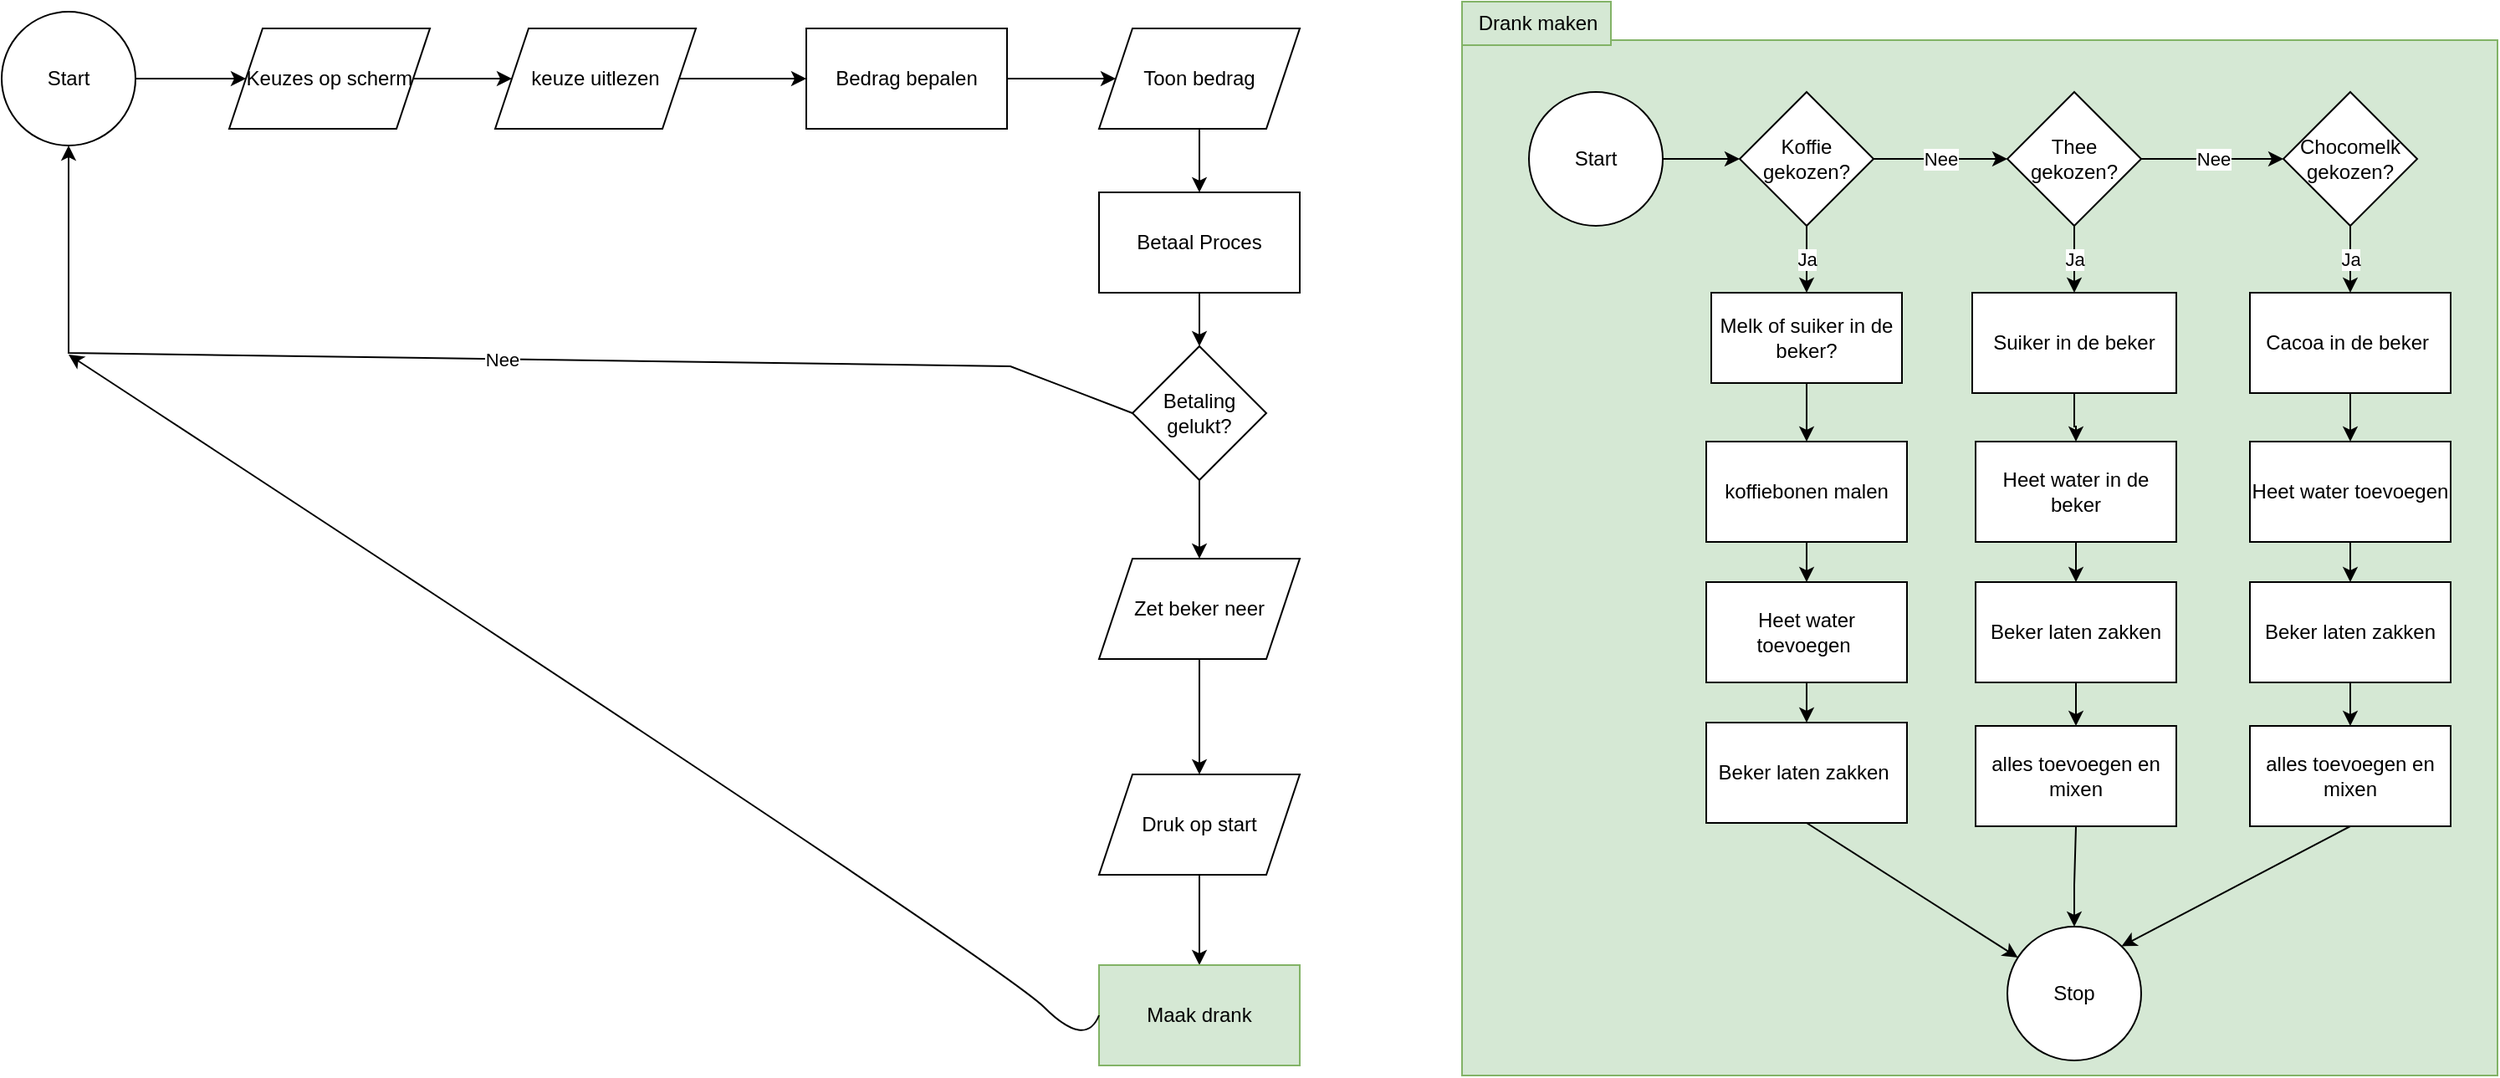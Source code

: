 <mxfile version="20.2.8" type="device"><diagram id="GHEAENdA6-6Wj04BVRoV" name="Pagina-1"><mxGraphModel dx="1384" dy="2024" grid="0" gridSize="10" guides="1" tooltips="1" connect="1" arrows="1" fold="1" page="1" pageScale="1" pageWidth="827" pageHeight="1169" math="0" shadow="0"><root><mxCell id="0"/><mxCell id="1" parent="0"/><mxCell id="RUhXePt7Ir72bim55wlL-6" value="" style="edgeStyle=orthogonalEdgeStyle;rounded=0;orthogonalLoop=1;jettySize=auto;html=1;" edge="1" parent="1" source="RUhXePt7Ir72bim55wlL-1" target="RUhXePt7Ir72bim55wlL-4"><mxGeometry relative="1" as="geometry"/></mxCell><mxCell id="RUhXePt7Ir72bim55wlL-1" value="Start" style="ellipse;whiteSpace=wrap;html=1;aspect=fixed;" vertex="1" parent="1"><mxGeometry x="88" y="-1126" width="80" height="80" as="geometry"/></mxCell><mxCell id="RUhXePt7Ir72bim55wlL-10" value="" style="edgeStyle=orthogonalEdgeStyle;rounded=0;orthogonalLoop=1;jettySize=auto;html=1;" edge="1" parent="1" source="RUhXePt7Ir72bim55wlL-4" target="RUhXePt7Ir72bim55wlL-9"><mxGeometry relative="1" as="geometry"/></mxCell><mxCell id="RUhXePt7Ir72bim55wlL-4" value="Keuzes op scherm" style="shape=parallelogram;perimeter=parallelogramPerimeter;whiteSpace=wrap;html=1;fixedSize=1;" vertex="1" parent="1"><mxGeometry x="224" y="-1116" width="120" height="60" as="geometry"/></mxCell><mxCell id="RUhXePt7Ir72bim55wlL-12" value="" style="edgeStyle=orthogonalEdgeStyle;rounded=0;orthogonalLoop=1;jettySize=auto;html=1;" edge="1" parent="1" source="RUhXePt7Ir72bim55wlL-9" target="RUhXePt7Ir72bim55wlL-11"><mxGeometry relative="1" as="geometry"/></mxCell><mxCell id="RUhXePt7Ir72bim55wlL-9" value="keuze uitlezen" style="shape=parallelogram;perimeter=parallelogramPerimeter;whiteSpace=wrap;html=1;fixedSize=1;" vertex="1" parent="1"><mxGeometry x="383" y="-1116" width="120" height="60" as="geometry"/></mxCell><mxCell id="RUhXePt7Ir72bim55wlL-15" value="" style="edgeStyle=orthogonalEdgeStyle;rounded=0;orthogonalLoop=1;jettySize=auto;html=1;" edge="1" parent="1" source="RUhXePt7Ir72bim55wlL-11" target="RUhXePt7Ir72bim55wlL-14"><mxGeometry relative="1" as="geometry"/></mxCell><mxCell id="RUhXePt7Ir72bim55wlL-11" value="Bedrag bepalen" style="rounded=0;whiteSpace=wrap;html=1;" vertex="1" parent="1"><mxGeometry x="569" y="-1116" width="120" height="60" as="geometry"/></mxCell><mxCell id="RUhXePt7Ir72bim55wlL-17" value="" style="edgeStyle=orthogonalEdgeStyle;rounded=0;orthogonalLoop=1;jettySize=auto;html=1;" edge="1" parent="1" source="RUhXePt7Ir72bim55wlL-14" target="RUhXePt7Ir72bim55wlL-16"><mxGeometry relative="1" as="geometry"/></mxCell><mxCell id="RUhXePt7Ir72bim55wlL-14" value="Toon bedrag" style="shape=parallelogram;perimeter=parallelogramPerimeter;whiteSpace=wrap;html=1;fixedSize=1;" vertex="1" parent="1"><mxGeometry x="744" y="-1116" width="120" height="60" as="geometry"/></mxCell><mxCell id="RUhXePt7Ir72bim55wlL-19" value="" style="edgeStyle=orthogonalEdgeStyle;rounded=0;orthogonalLoop=1;jettySize=auto;html=1;" edge="1" parent="1" source="RUhXePt7Ir72bim55wlL-16" target="RUhXePt7Ir72bim55wlL-18"><mxGeometry relative="1" as="geometry"/></mxCell><mxCell id="RUhXePt7Ir72bim55wlL-16" value="Betaal Proces" style="rounded=0;whiteSpace=wrap;html=1;" vertex="1" parent="1"><mxGeometry x="744" y="-1018" width="120" height="60" as="geometry"/></mxCell><mxCell id="RUhXePt7Ir72bim55wlL-26" value="" style="edgeStyle=orthogonalEdgeStyle;rounded=0;orthogonalLoop=1;jettySize=auto;html=1;" edge="1" parent="1" source="RUhXePt7Ir72bim55wlL-18" target="RUhXePt7Ir72bim55wlL-25"><mxGeometry relative="1" as="geometry"/></mxCell><mxCell id="RUhXePt7Ir72bim55wlL-18" value="Betaling gelukt?" style="rhombus;whiteSpace=wrap;html=1;" vertex="1" parent="1"><mxGeometry x="764" y="-926" width="80" height="80" as="geometry"/></mxCell><mxCell id="RUhXePt7Ir72bim55wlL-21" value="Nee" style="endArrow=classic;html=1;rounded=0;exitX=0;exitY=0.5;exitDx=0;exitDy=0;entryX=0.5;entryY=1;entryDx=0;entryDy=0;" edge="1" parent="1" source="RUhXePt7Ir72bim55wlL-18" target="RUhXePt7Ir72bim55wlL-1"><mxGeometry width="50" height="50" relative="1" as="geometry"><mxPoint x="497" y="-1000" as="sourcePoint"/><mxPoint x="134" y="-953" as="targetPoint"/><Array as="points"><mxPoint x="691" y="-914"/><mxPoint x="128" y="-922"/></Array></mxGeometry></mxCell><mxCell id="RUhXePt7Ir72bim55wlL-28" value="" style="edgeStyle=orthogonalEdgeStyle;rounded=0;orthogonalLoop=1;jettySize=auto;html=1;" edge="1" parent="1" source="RUhXePt7Ir72bim55wlL-25" target="RUhXePt7Ir72bim55wlL-27"><mxGeometry relative="1" as="geometry"/></mxCell><mxCell id="RUhXePt7Ir72bim55wlL-25" value="Zet beker neer" style="shape=parallelogram;perimeter=parallelogramPerimeter;whiteSpace=wrap;html=1;fixedSize=1;" vertex="1" parent="1"><mxGeometry x="744" y="-799" width="120" height="60" as="geometry"/></mxCell><mxCell id="RUhXePt7Ir72bim55wlL-30" value="" style="edgeStyle=orthogonalEdgeStyle;rounded=0;orthogonalLoop=1;jettySize=auto;html=1;" edge="1" parent="1" source="RUhXePt7Ir72bim55wlL-27" target="RUhXePt7Ir72bim55wlL-29"><mxGeometry relative="1" as="geometry"/></mxCell><mxCell id="RUhXePt7Ir72bim55wlL-27" value="Druk op start" style="shape=parallelogram;perimeter=parallelogramPerimeter;whiteSpace=wrap;html=1;fixedSize=1;" vertex="1" parent="1"><mxGeometry x="744" y="-670" width="120" height="60" as="geometry"/></mxCell><mxCell id="RUhXePt7Ir72bim55wlL-29" value="Maak drank" style="rounded=0;whiteSpace=wrap;html=1;fillColor=#d5e8d4;strokeColor=#82b366;" vertex="1" parent="1"><mxGeometry x="744" y="-556" width="120" height="60" as="geometry"/></mxCell><mxCell id="RUhXePt7Ir72bim55wlL-31" value="" style="curved=1;endArrow=classic;html=1;rounded=0;exitX=0;exitY=0.5;exitDx=0;exitDy=0;" edge="1" parent="1" source="RUhXePt7Ir72bim55wlL-29"><mxGeometry width="50" height="50" relative="1" as="geometry"><mxPoint x="686" y="-506" as="sourcePoint"/><mxPoint x="128" y="-921" as="targetPoint"/><Array as="points"><mxPoint x="736" y="-506"/><mxPoint x="686" y="-556"/></Array></mxGeometry></mxCell><mxCell id="RUhXePt7Ir72bim55wlL-34" value="" style="whiteSpace=wrap;html=1;aspect=fixed;fillColor=#d5e8d4;strokeColor=#82b366;" vertex="1" parent="1"><mxGeometry x="961" y="-1109" width="619" height="619" as="geometry"/></mxCell><mxCell id="RUhXePt7Ir72bim55wlL-38" value="" style="edgeStyle=orthogonalEdgeStyle;rounded=0;orthogonalLoop=1;jettySize=auto;html=1;" edge="1" parent="1" source="RUhXePt7Ir72bim55wlL-36" target="RUhXePt7Ir72bim55wlL-37"><mxGeometry relative="1" as="geometry"/></mxCell><mxCell id="RUhXePt7Ir72bim55wlL-36" value="Start" style="ellipse;whiteSpace=wrap;html=1;aspect=fixed;" vertex="1" parent="1"><mxGeometry x="1001" y="-1078" width="80" height="80" as="geometry"/></mxCell><mxCell id="RUhXePt7Ir72bim55wlL-41" value="Nee" style="edgeStyle=orthogonalEdgeStyle;rounded=0;orthogonalLoop=1;jettySize=auto;html=1;" edge="1" parent="1" source="RUhXePt7Ir72bim55wlL-37" target="RUhXePt7Ir72bim55wlL-40"><mxGeometry relative="1" as="geometry"><Array as="points"><mxPoint x="1241" y="-1038"/><mxPoint x="1241" y="-1038"/></Array></mxGeometry></mxCell><mxCell id="RUhXePt7Ir72bim55wlL-45" value="Ja" style="edgeStyle=orthogonalEdgeStyle;rounded=0;orthogonalLoop=1;jettySize=auto;html=1;" edge="1" parent="1" source="RUhXePt7Ir72bim55wlL-37" target="RUhXePt7Ir72bim55wlL-44"><mxGeometry relative="1" as="geometry"/></mxCell><mxCell id="RUhXePt7Ir72bim55wlL-37" value="Koffie gekozen?" style="rhombus;whiteSpace=wrap;html=1;" vertex="1" parent="1"><mxGeometry x="1127" y="-1078" width="80" height="80" as="geometry"/></mxCell><mxCell id="RUhXePt7Ir72bim55wlL-39" value="Drank maken" style="text;html=1;align=center;verticalAlign=middle;resizable=0;points=[];autosize=1;strokeColor=#82b366;fillColor=#d5e8d4;" vertex="1" parent="1"><mxGeometry x="961" y="-1132" width="89" height="26" as="geometry"/></mxCell><mxCell id="RUhXePt7Ir72bim55wlL-43" value="Nee" style="edgeStyle=orthogonalEdgeStyle;rounded=0;orthogonalLoop=1;jettySize=auto;html=1;" edge="1" parent="1" source="RUhXePt7Ir72bim55wlL-40" target="RUhXePt7Ir72bim55wlL-42"><mxGeometry relative="1" as="geometry"/></mxCell><mxCell id="RUhXePt7Ir72bim55wlL-47" value="Ja" style="edgeStyle=orthogonalEdgeStyle;rounded=0;orthogonalLoop=1;jettySize=auto;html=1;" edge="1" parent="1" source="RUhXePt7Ir72bim55wlL-40" target="RUhXePt7Ir72bim55wlL-46"><mxGeometry relative="1" as="geometry"/></mxCell><mxCell id="RUhXePt7Ir72bim55wlL-40" value="Thee gekozen?" style="rhombus;whiteSpace=wrap;html=1;" vertex="1" parent="1"><mxGeometry x="1287" y="-1078" width="80" height="80" as="geometry"/></mxCell><mxCell id="RUhXePt7Ir72bim55wlL-52" value="Ja" style="edgeStyle=orthogonalEdgeStyle;rounded=0;orthogonalLoop=1;jettySize=auto;html=1;" edge="1" parent="1" source="RUhXePt7Ir72bim55wlL-42" target="RUhXePt7Ir72bim55wlL-51"><mxGeometry relative="1" as="geometry"/></mxCell><mxCell id="RUhXePt7Ir72bim55wlL-42" value="Chocomelk gekozen?" style="rhombus;whiteSpace=wrap;html=1;" vertex="1" parent="1"><mxGeometry x="1452" y="-1078" width="80" height="80" as="geometry"/></mxCell><mxCell id="RUhXePt7Ir72bim55wlL-54" value="" style="edgeStyle=orthogonalEdgeStyle;rounded=0;orthogonalLoop=1;jettySize=auto;html=1;" edge="1" parent="1" source="RUhXePt7Ir72bim55wlL-44" target="RUhXePt7Ir72bim55wlL-53"><mxGeometry relative="1" as="geometry"/></mxCell><mxCell id="RUhXePt7Ir72bim55wlL-44" value="Melk of suiker in de beker?" style="rounded=0;whiteSpace=wrap;html=1;" vertex="1" parent="1"><mxGeometry x="1110" y="-958" width="114" height="54" as="geometry"/></mxCell><mxCell id="RUhXePt7Ir72bim55wlL-57" value="" style="edgeStyle=orthogonalEdgeStyle;rounded=0;orthogonalLoop=1;jettySize=auto;html=1;" edge="1" parent="1" source="RUhXePt7Ir72bim55wlL-46" target="RUhXePt7Ir72bim55wlL-56"><mxGeometry relative="1" as="geometry"/></mxCell><mxCell id="RUhXePt7Ir72bim55wlL-46" value="Suiker in de beker" style="rounded=0;whiteSpace=wrap;html=1;" vertex="1" parent="1"><mxGeometry x="1266" y="-958" width="122" height="60" as="geometry"/></mxCell><mxCell id="RUhXePt7Ir72bim55wlL-59" value="" style="edgeStyle=orthogonalEdgeStyle;rounded=0;orthogonalLoop=1;jettySize=auto;html=1;" edge="1" parent="1" source="RUhXePt7Ir72bim55wlL-51" target="RUhXePt7Ir72bim55wlL-58"><mxGeometry relative="1" as="geometry"/></mxCell><mxCell id="RUhXePt7Ir72bim55wlL-51" value="Cacoa in de beker&amp;nbsp;" style="rounded=0;whiteSpace=wrap;html=1;" vertex="1" parent="1"><mxGeometry x="1432" y="-958" width="120" height="60" as="geometry"/></mxCell><mxCell id="RUhXePt7Ir72bim55wlL-61" value="" style="edgeStyle=orthogonalEdgeStyle;rounded=0;orthogonalLoop=1;jettySize=auto;html=1;" edge="1" parent="1" source="RUhXePt7Ir72bim55wlL-53" target="RUhXePt7Ir72bim55wlL-60"><mxGeometry relative="1" as="geometry"/></mxCell><mxCell id="RUhXePt7Ir72bim55wlL-53" value="koffiebonen malen" style="rounded=0;whiteSpace=wrap;html=1;" vertex="1" parent="1"><mxGeometry x="1107" y="-869" width="120" height="60" as="geometry"/></mxCell><mxCell id="RUhXePt7Ir72bim55wlL-65" value="" style="edgeStyle=orthogonalEdgeStyle;rounded=0;orthogonalLoop=1;jettySize=auto;html=1;" edge="1" parent="1" source="RUhXePt7Ir72bim55wlL-56" target="RUhXePt7Ir72bim55wlL-64"><mxGeometry relative="1" as="geometry"/></mxCell><mxCell id="RUhXePt7Ir72bim55wlL-56" value="Heet water in de beker" style="rounded=0;whiteSpace=wrap;html=1;" vertex="1" parent="1"><mxGeometry x="1268" y="-869" width="120" height="60" as="geometry"/></mxCell><mxCell id="RUhXePt7Ir72bim55wlL-63" value="" style="edgeStyle=orthogonalEdgeStyle;rounded=0;orthogonalLoop=1;jettySize=auto;html=1;" edge="1" parent="1" source="RUhXePt7Ir72bim55wlL-58" target="RUhXePt7Ir72bim55wlL-62"><mxGeometry relative="1" as="geometry"/></mxCell><mxCell id="RUhXePt7Ir72bim55wlL-58" value="Heet water toevoegen" style="rounded=0;whiteSpace=wrap;html=1;" vertex="1" parent="1"><mxGeometry x="1432" y="-869" width="120" height="60" as="geometry"/></mxCell><mxCell id="RUhXePt7Ir72bim55wlL-67" value="" style="edgeStyle=orthogonalEdgeStyle;rounded=0;orthogonalLoop=1;jettySize=auto;html=1;" edge="1" parent="1" source="RUhXePt7Ir72bim55wlL-60" target="RUhXePt7Ir72bim55wlL-66"><mxGeometry relative="1" as="geometry"/></mxCell><mxCell id="RUhXePt7Ir72bim55wlL-60" value="Heet water toevoegen&amp;nbsp;" style="whiteSpace=wrap;html=1;rounded=0;" vertex="1" parent="1"><mxGeometry x="1107" y="-785" width="120" height="60" as="geometry"/></mxCell><mxCell id="RUhXePt7Ir72bim55wlL-71" value="" style="edgeStyle=orthogonalEdgeStyle;rounded=0;orthogonalLoop=1;jettySize=auto;html=1;" edge="1" parent="1" source="RUhXePt7Ir72bim55wlL-62" target="RUhXePt7Ir72bim55wlL-70"><mxGeometry relative="1" as="geometry"/></mxCell><mxCell id="RUhXePt7Ir72bim55wlL-62" value="&amp;nbsp;Beker laten zakken&amp;nbsp;" style="whiteSpace=wrap;html=1;rounded=0;" vertex="1" parent="1"><mxGeometry x="1432" y="-785" width="120" height="60" as="geometry"/></mxCell><mxCell id="RUhXePt7Ir72bim55wlL-69" value="" style="edgeStyle=orthogonalEdgeStyle;rounded=0;orthogonalLoop=1;jettySize=auto;html=1;" edge="1" parent="1" source="RUhXePt7Ir72bim55wlL-64" target="RUhXePt7Ir72bim55wlL-68"><mxGeometry relative="1" as="geometry"/></mxCell><mxCell id="RUhXePt7Ir72bim55wlL-64" value="Beker laten zakken" style="whiteSpace=wrap;html=1;rounded=0;" vertex="1" parent="1"><mxGeometry x="1268" y="-785" width="120" height="60" as="geometry"/></mxCell><mxCell id="RUhXePt7Ir72bim55wlL-66" value="Beker laten zakken&amp;nbsp;" style="whiteSpace=wrap;html=1;rounded=0;" vertex="1" parent="1"><mxGeometry x="1107" y="-701" width="120" height="60" as="geometry"/></mxCell><mxCell id="RUhXePt7Ir72bim55wlL-68" value="alles toevoegen en mixen" style="whiteSpace=wrap;html=1;rounded=0;" vertex="1" parent="1"><mxGeometry x="1268" y="-699" width="120" height="60" as="geometry"/></mxCell><mxCell id="RUhXePt7Ir72bim55wlL-70" value="alles toevoegen en mixen" style="whiteSpace=wrap;html=1;rounded=0;" vertex="1" parent="1"><mxGeometry x="1432" y="-699" width="120" height="60" as="geometry"/></mxCell><mxCell id="RUhXePt7Ir72bim55wlL-72" value="Stop" style="ellipse;whiteSpace=wrap;html=1;aspect=fixed;" vertex="1" parent="1"><mxGeometry x="1287" y="-579" width="80" height="80" as="geometry"/></mxCell><mxCell id="RUhXePt7Ir72bim55wlL-75" value="" style="endArrow=classic;html=1;rounded=0;exitX=0.5;exitY=1;exitDx=0;exitDy=0;" edge="1" parent="1" source="RUhXePt7Ir72bim55wlL-66" target="RUhXePt7Ir72bim55wlL-72"><mxGeometry width="50" height="50" relative="1" as="geometry"><mxPoint x="1031" y="-802" as="sourcePoint"/><mxPoint x="1081" y="-852" as="targetPoint"/><Array as="points"/></mxGeometry></mxCell><mxCell id="RUhXePt7Ir72bim55wlL-76" value="" style="endArrow=classic;html=1;rounded=0;entryX=0.5;entryY=0;entryDx=0;entryDy=0;exitX=0.5;exitY=1;exitDx=0;exitDy=0;" edge="1" parent="1" source="RUhXePt7Ir72bim55wlL-68" target="RUhXePt7Ir72bim55wlL-72"><mxGeometry width="50" height="50" relative="1" as="geometry"><mxPoint x="1031" y="-802" as="sourcePoint"/><mxPoint x="1081" y="-852" as="targetPoint"/><Array as="points"><mxPoint x="1327" y="-604"/></Array></mxGeometry></mxCell><mxCell id="RUhXePt7Ir72bim55wlL-77" value="" style="endArrow=classic;html=1;rounded=0;exitX=0.5;exitY=1;exitDx=0;exitDy=0;entryX=1;entryY=0;entryDx=0;entryDy=0;" edge="1" parent="1" source="RUhXePt7Ir72bim55wlL-70" target="RUhXePt7Ir72bim55wlL-72"><mxGeometry width="50" height="50" relative="1" as="geometry"><mxPoint x="1031" y="-802" as="sourcePoint"/><mxPoint x="1081" y="-852" as="targetPoint"/></mxGeometry></mxCell></root></mxGraphModel></diagram></mxfile>